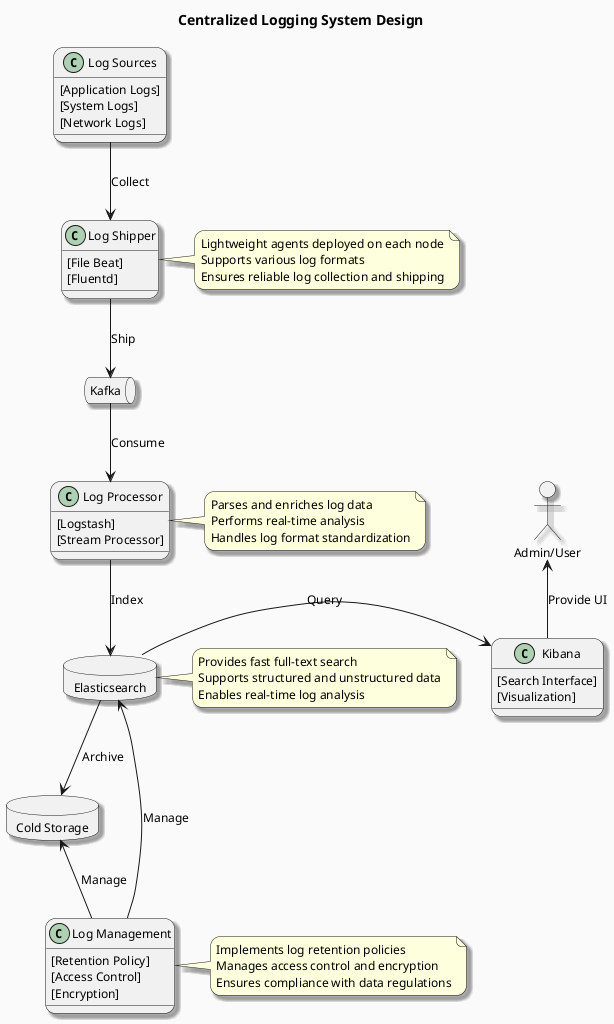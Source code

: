 @startuml Centralized Logging System Design

!define RECTANGLE class

allowmixing

skinparam backgroundColor #FAFAFA
skinparam handwritten false
skinparam defaultFontName Arial
skinparam defaultFontSize 12
skinparam roundcorner 20
skinparam shadowing true

title Centralized Logging System Design

' 日志源
RECTANGLE "Log Sources" as Sources {
    [Application Logs]
    [System Logs]
    [Network Logs]
}

' 日志收集
RECTANGLE "Log Shipper" as Shipper {
    [File Beat]
    [Fluentd]
}

' 日志传输
queue "Kafka" as Kafka

' 日志处理
RECTANGLE "Log Processor" as Processor {
    [Logstash]
    [Stream Processor]
}

' 日志存储
database "Elasticsearch" as ES
database "Cold Storage" as ColdStorage

' 日志分析和搜索
RECTANGLE "Kibana" as Kibana {
    [Search Interface]
    [Visualization]
}

' 日志管理
RECTANGLE "Log Management" as Management {
    [Retention Policy]
    [Access Control]
    [Encryption]
}

' 用户界面
actor "Admin/User" as User

' 关系
Sources -down-> Shipper : Collect
Shipper -down-> Kafka : Ship
Kafka -down-> Processor : Consume
Processor -down-> ES : Index
ES -down-> ColdStorage : Archive
ES -right-> Kibana : Query
Kibana -up-> User : Provide UI
Management -up-> ES : Manage
Management -up-> ColdStorage : Manage

note right of Shipper
  Lightweight agents deployed on each node
  Supports various log formats
  Ensures reliable log collection and shipping
end note

note right of Processor
  Parses and enriches log data
  Performs real-time analysis
  Handles log format standardization
end note

note right of ES
  Provides fast full-text search
  Supports structured and unstructured data
  Enables real-time log analysis
end note

note right of Management
  Implements log retention policies
  Manages access control and encryption
  Ensures compliance with data regulations
end note

@enduml
